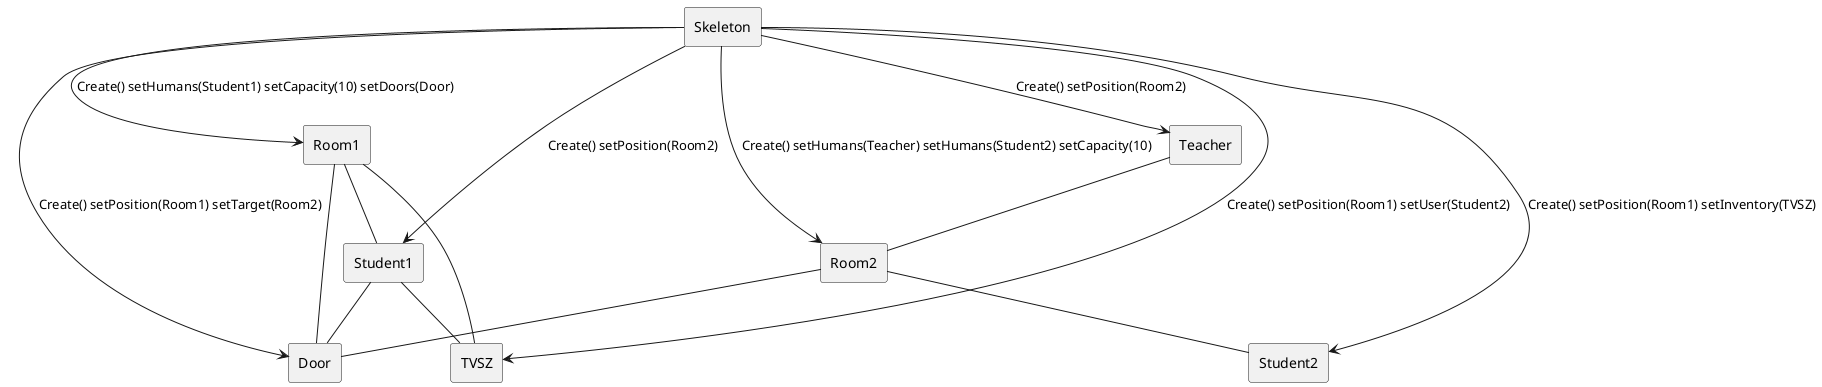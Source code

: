 @startuml
skinparam linestyle ortho

rectangle "Skeleton" as SK
rectangle "Room1" as R1
rectangle "Room2" as R2
rectangle "Student1" as S1
rectangle "Student2" as S2
rectangle "Door" as D
rectangle "Teacher" as T
rectangle "TVSZ" as TVSZ

SK --> T: Create() setPosition(Room2)
SK --> R1: Create() setHumans(Student1) setCapacity(10) setDoors(Door)
SK --> R2: Create() setHumans(Teacher) setHumans(Student2) setCapacity(10)
SK --> S1: Create() setPosition(Room2)
SK --> S2: Create() setPosition(Room1) setInventory(TVSZ)
SK --> D: Create() setPosition(Room1) setTarget(Room2)
SK --> TVSZ: Create() setPosition(Room1) setUser(Student2)

T -- R2
S1 -- D
R1 -- D
R2 -- D
R2 -- S2
R1 -- S1
R1 --TVSZ
S1 -- TVSZ
@enduml